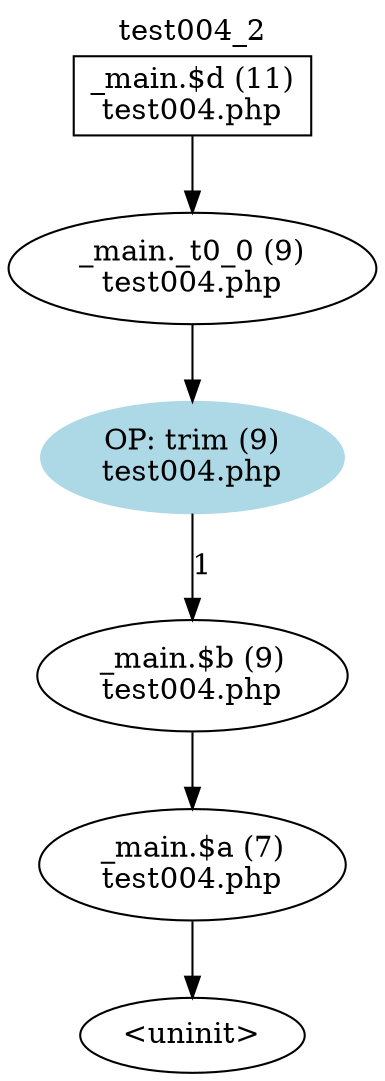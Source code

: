 digraph cfg {
  label="test004_2";
  labelloc=t;
  n1 [shape=box, label="_main.$d (11)\ntest004.php"];
  n2 [shape=ellipse, label="_main._t0_0 (9)\ntest004.php"];
  n3 [shape=ellipse, label="OP: trim (9)\ntest004.php",style=filled,color=lightblue];
  n4 [shape=ellipse, label="_main.$b (9)\ntest004.php"];
  n5 [shape=ellipse, label="_main.$a (7)\ntest004.php"];
  n6 [shape=ellipse, label="<uninit>"];
  n1 -> n2;
  n2 -> n3;
  n3 -> n4[label="1"];
  n4 -> n5;
  n5 -> n6;
}
